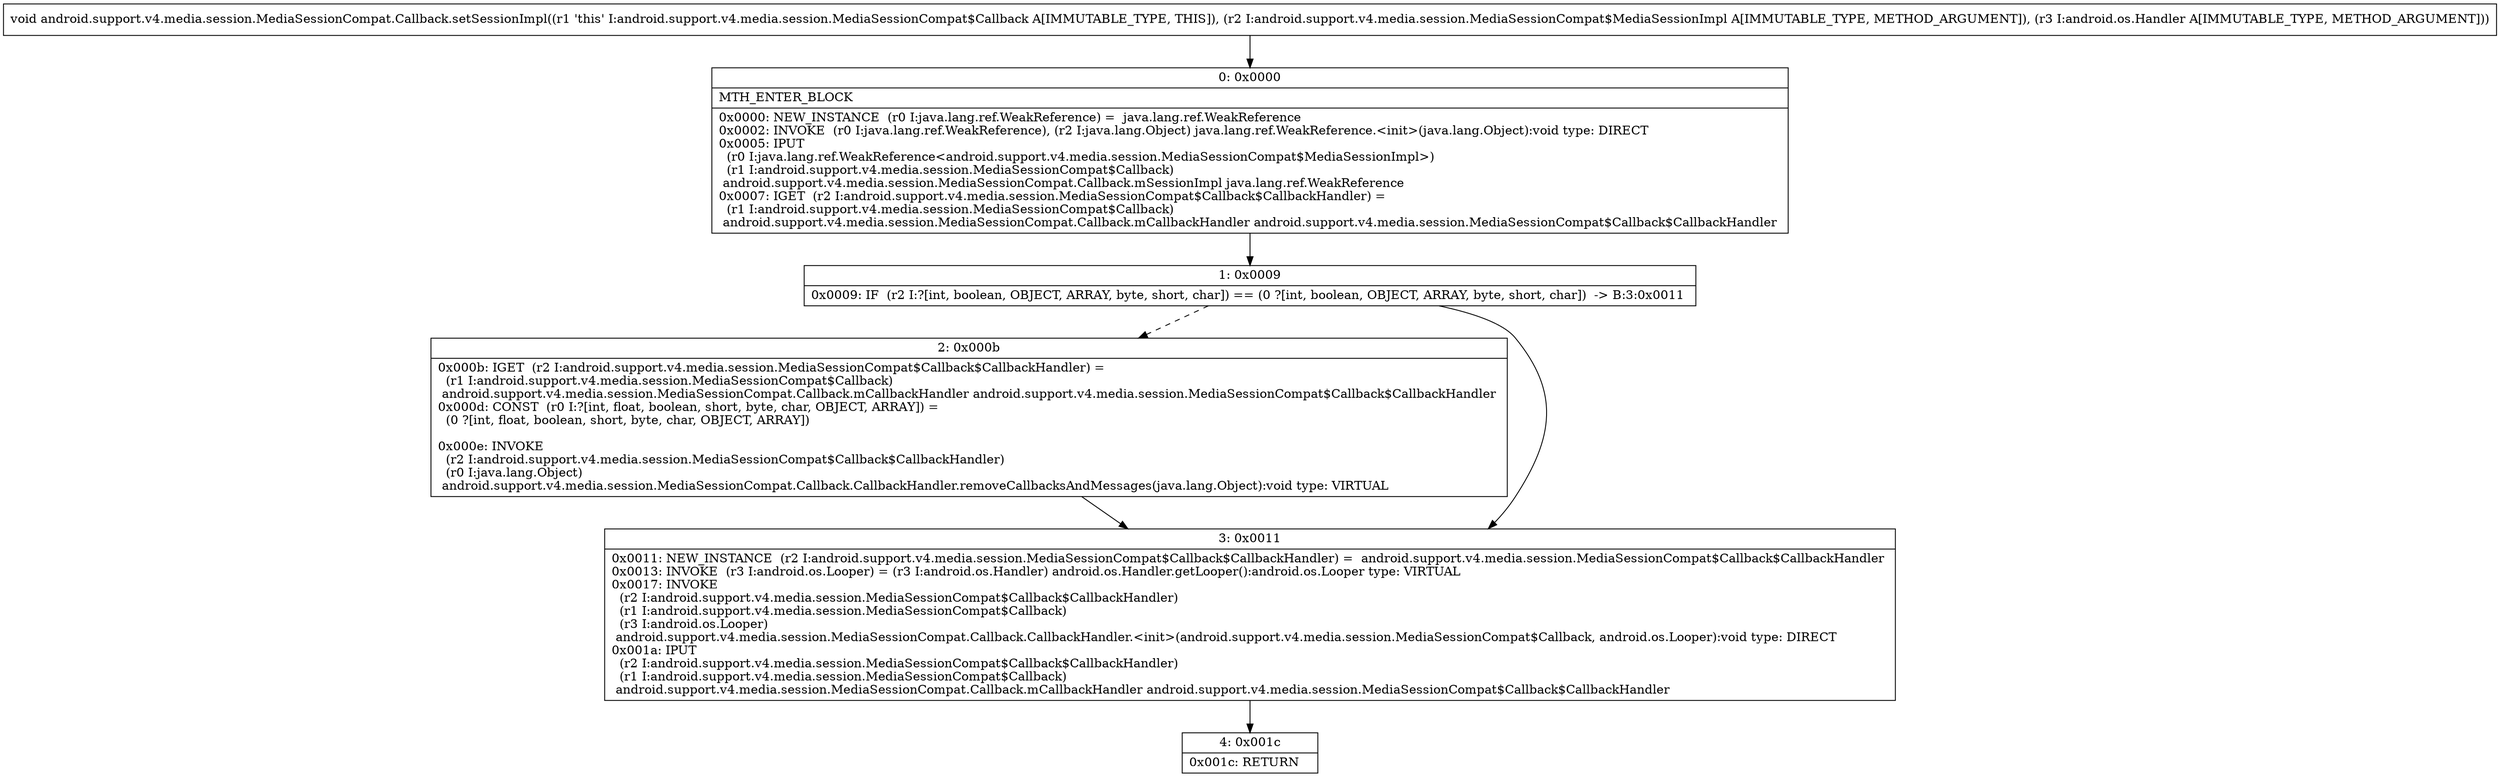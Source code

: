 digraph "CFG forandroid.support.v4.media.session.MediaSessionCompat.Callback.setSessionImpl(Landroid\/support\/v4\/media\/session\/MediaSessionCompat$MediaSessionImpl;Landroid\/os\/Handler;)V" {
Node_0 [shape=record,label="{0\:\ 0x0000|MTH_ENTER_BLOCK\l|0x0000: NEW_INSTANCE  (r0 I:java.lang.ref.WeakReference) =  java.lang.ref.WeakReference \l0x0002: INVOKE  (r0 I:java.lang.ref.WeakReference), (r2 I:java.lang.Object) java.lang.ref.WeakReference.\<init\>(java.lang.Object):void type: DIRECT \l0x0005: IPUT  \l  (r0 I:java.lang.ref.WeakReference\<android.support.v4.media.session.MediaSessionCompat$MediaSessionImpl\>)\l  (r1 I:android.support.v4.media.session.MediaSessionCompat$Callback)\l android.support.v4.media.session.MediaSessionCompat.Callback.mSessionImpl java.lang.ref.WeakReference \l0x0007: IGET  (r2 I:android.support.v4.media.session.MediaSessionCompat$Callback$CallbackHandler) = \l  (r1 I:android.support.v4.media.session.MediaSessionCompat$Callback)\l android.support.v4.media.session.MediaSessionCompat.Callback.mCallbackHandler android.support.v4.media.session.MediaSessionCompat$Callback$CallbackHandler \l}"];
Node_1 [shape=record,label="{1\:\ 0x0009|0x0009: IF  (r2 I:?[int, boolean, OBJECT, ARRAY, byte, short, char]) == (0 ?[int, boolean, OBJECT, ARRAY, byte, short, char])  \-\> B:3:0x0011 \l}"];
Node_2 [shape=record,label="{2\:\ 0x000b|0x000b: IGET  (r2 I:android.support.v4.media.session.MediaSessionCompat$Callback$CallbackHandler) = \l  (r1 I:android.support.v4.media.session.MediaSessionCompat$Callback)\l android.support.v4.media.session.MediaSessionCompat.Callback.mCallbackHandler android.support.v4.media.session.MediaSessionCompat$Callback$CallbackHandler \l0x000d: CONST  (r0 I:?[int, float, boolean, short, byte, char, OBJECT, ARRAY]) = \l  (0 ?[int, float, boolean, short, byte, char, OBJECT, ARRAY])\l \l0x000e: INVOKE  \l  (r2 I:android.support.v4.media.session.MediaSessionCompat$Callback$CallbackHandler)\l  (r0 I:java.lang.Object)\l android.support.v4.media.session.MediaSessionCompat.Callback.CallbackHandler.removeCallbacksAndMessages(java.lang.Object):void type: VIRTUAL \l}"];
Node_3 [shape=record,label="{3\:\ 0x0011|0x0011: NEW_INSTANCE  (r2 I:android.support.v4.media.session.MediaSessionCompat$Callback$CallbackHandler) =  android.support.v4.media.session.MediaSessionCompat$Callback$CallbackHandler \l0x0013: INVOKE  (r3 I:android.os.Looper) = (r3 I:android.os.Handler) android.os.Handler.getLooper():android.os.Looper type: VIRTUAL \l0x0017: INVOKE  \l  (r2 I:android.support.v4.media.session.MediaSessionCompat$Callback$CallbackHandler)\l  (r1 I:android.support.v4.media.session.MediaSessionCompat$Callback)\l  (r3 I:android.os.Looper)\l android.support.v4.media.session.MediaSessionCompat.Callback.CallbackHandler.\<init\>(android.support.v4.media.session.MediaSessionCompat$Callback, android.os.Looper):void type: DIRECT \l0x001a: IPUT  \l  (r2 I:android.support.v4.media.session.MediaSessionCompat$Callback$CallbackHandler)\l  (r1 I:android.support.v4.media.session.MediaSessionCompat$Callback)\l android.support.v4.media.session.MediaSessionCompat.Callback.mCallbackHandler android.support.v4.media.session.MediaSessionCompat$Callback$CallbackHandler \l}"];
Node_4 [shape=record,label="{4\:\ 0x001c|0x001c: RETURN   \l}"];
MethodNode[shape=record,label="{void android.support.v4.media.session.MediaSessionCompat.Callback.setSessionImpl((r1 'this' I:android.support.v4.media.session.MediaSessionCompat$Callback A[IMMUTABLE_TYPE, THIS]), (r2 I:android.support.v4.media.session.MediaSessionCompat$MediaSessionImpl A[IMMUTABLE_TYPE, METHOD_ARGUMENT]), (r3 I:android.os.Handler A[IMMUTABLE_TYPE, METHOD_ARGUMENT])) }"];
MethodNode -> Node_0;
Node_0 -> Node_1;
Node_1 -> Node_2[style=dashed];
Node_1 -> Node_3;
Node_2 -> Node_3;
Node_3 -> Node_4;
}

